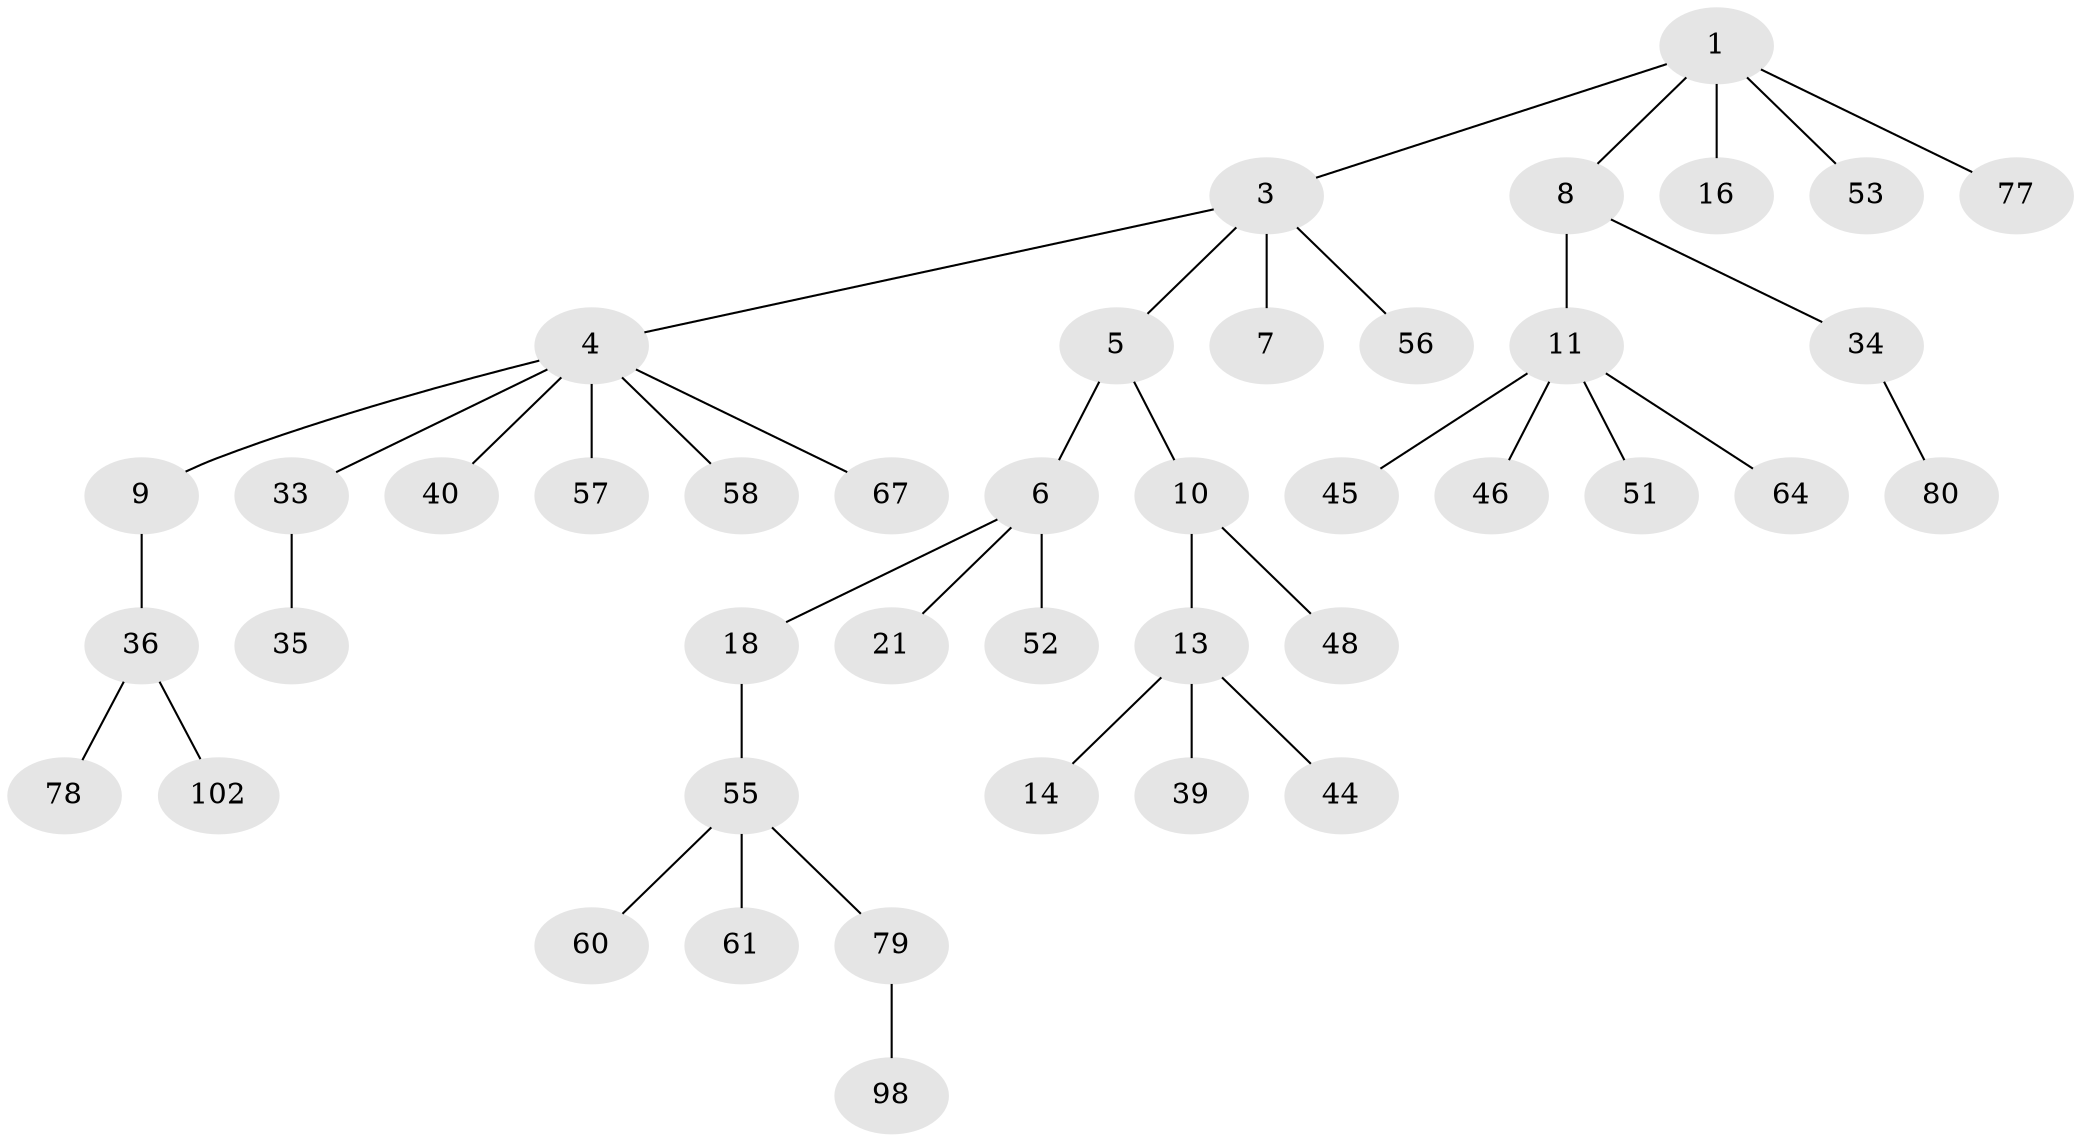 // original degree distribution, {5: 0.037383177570093455, 4: 0.07476635514018691, 9: 0.009345794392523364, 3: 0.14953271028037382, 1: 0.5327102803738317, 2: 0.18691588785046728, 6: 0.009345794392523364}
// Generated by graph-tools (version 1.1) at 2025/19/03/04/25 18:19:19]
// undirected, 42 vertices, 41 edges
graph export_dot {
graph [start="1"]
  node [color=gray90,style=filled];
  1 [super="+2+76+27"];
  3 [super="+38+29+30+20+103"];
  4 [super="+28+17"];
  5 [super="+63+66"];
  6 [super="+12"];
  7;
  8 [super="+23"];
  9;
  10;
  11 [super="+37+73+43+22+15"];
  13 [super="+31+25+88"];
  14 [super="+32"];
  16 [super="+82+86+42"];
  18 [super="+19+41"];
  21;
  33 [super="+83"];
  34;
  35;
  36;
  39;
  40;
  44;
  45 [super="+62"];
  46 [super="+70"];
  48;
  51 [super="+69+107"];
  52 [super="+65+89+95+72"];
  53 [super="+84"];
  55 [super="+59"];
  56;
  57;
  58;
  60;
  61;
  64 [super="+71"];
  67;
  77;
  78;
  79 [super="+90"];
  80;
  98;
  102;
  1 -- 3;
  1 -- 8;
  1 -- 16;
  1 -- 53;
  1 -- 77;
  3 -- 4;
  3 -- 5;
  3 -- 7;
  3 -- 56;
  4 -- 9;
  4 -- 57;
  4 -- 67;
  4 -- 40;
  4 -- 33;
  4 -- 58;
  5 -- 6;
  5 -- 10;
  6 -- 52;
  6 -- 18;
  6 -- 21;
  8 -- 11;
  8 -- 34;
  9 -- 36;
  10 -- 13;
  10 -- 48;
  11 -- 46;
  11 -- 64;
  11 -- 45;
  11 -- 51;
  13 -- 14;
  13 -- 44;
  13 -- 39;
  18 -- 55;
  33 -- 35;
  34 -- 80;
  36 -- 78;
  36 -- 102;
  55 -- 61;
  55 -- 60;
  55 -- 79;
  79 -- 98;
}
